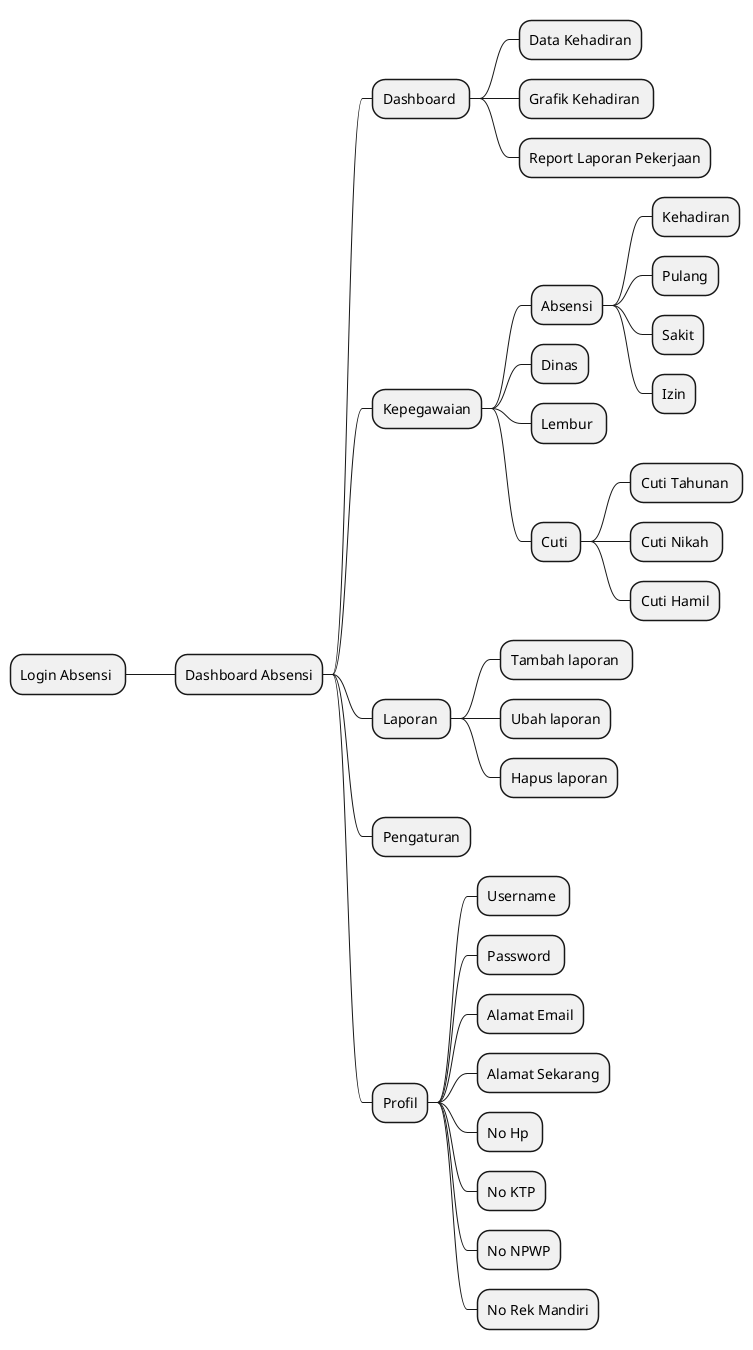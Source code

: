 @startmindmap
* Login Absensi 
** Dashboard Absensi
*** Dashboard 
**** Data Kehadiran
**** Grafik Kehadiran 
**** Report Laporan Pekerjaan
*** Kepegawaian
**** Absensi
***** Kehadiran
***** Pulang
***** Sakit
***** Izin
**** Dinas
**** Lembur 
**** Cuti 
***** Cuti Tahunan 
***** Cuti Nikah 
***** Cuti Hamil
*** Laporan 
**** Tambah laporan 
**** Ubah laporan
**** Hapus laporan
*** Pengaturan
*** Profil
**** Username 
**** Password 
**** Alamat Email
**** Alamat Sekarang
**** No Hp 
**** No KTP
**** No NPWP
**** No Rek Mandiri
@endmindmap
